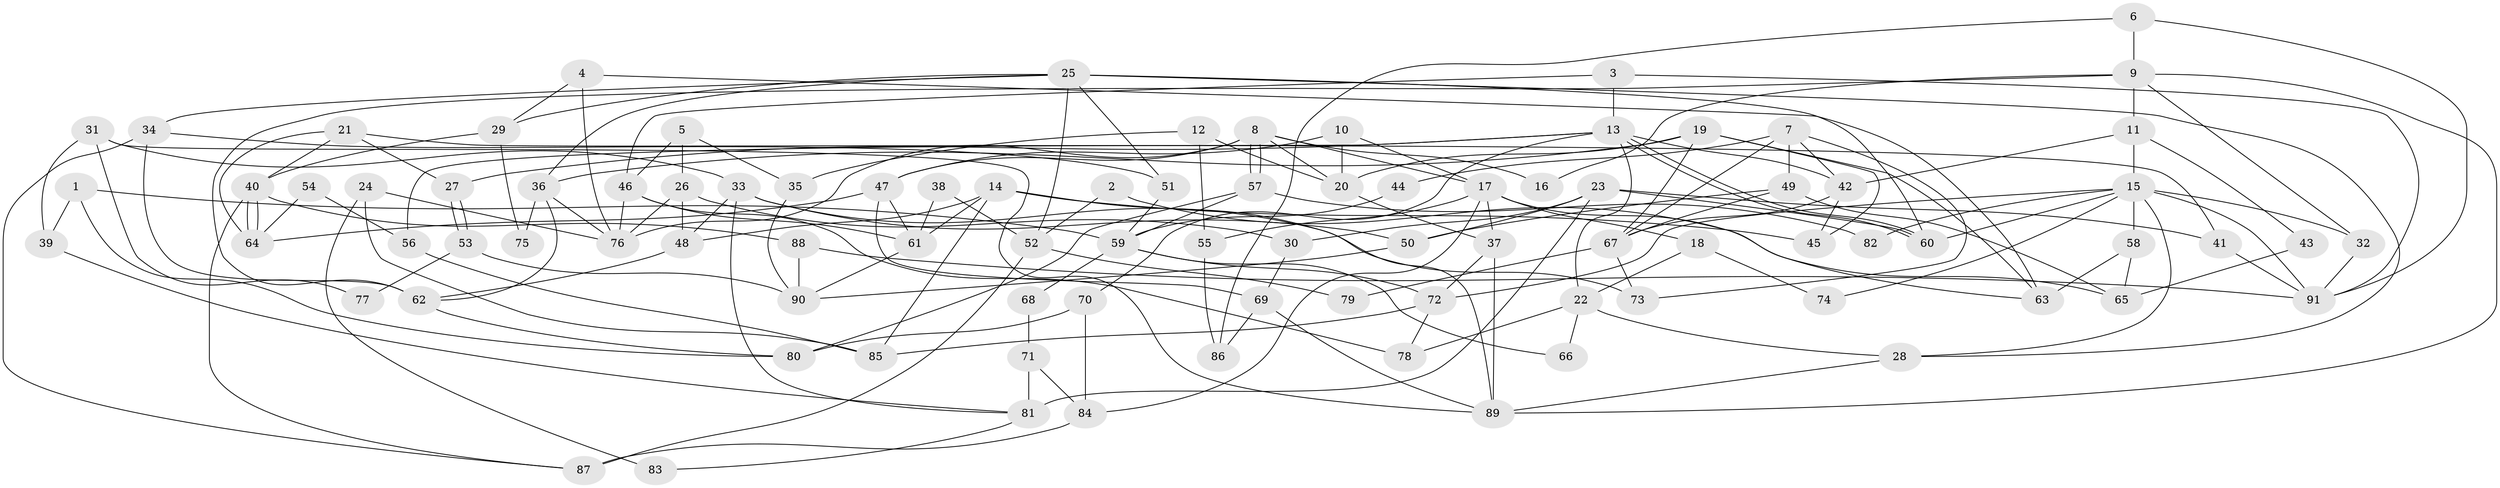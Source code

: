 // coarse degree distribution, {8: 0.07407407407407407, 3: 0.14814814814814814, 14: 0.037037037037037035, 4: 0.07407407407407407, 6: 0.07407407407407407, 13: 0.07407407407407407, 10: 0.07407407407407407, 12: 0.07407407407407407, 5: 0.14814814814814814, 9: 0.037037037037037035, 7: 0.037037037037037035, 2: 0.14814814814814814}
// Generated by graph-tools (version 1.1) at 2025/18/03/04/25 18:18:50]
// undirected, 91 vertices, 182 edges
graph export_dot {
graph [start="1"]
  node [color=gray90,style=filled];
  1;
  2;
  3;
  4;
  5;
  6;
  7;
  8;
  9;
  10;
  11;
  12;
  13;
  14;
  15;
  16;
  17;
  18;
  19;
  20;
  21;
  22;
  23;
  24;
  25;
  26;
  27;
  28;
  29;
  30;
  31;
  32;
  33;
  34;
  35;
  36;
  37;
  38;
  39;
  40;
  41;
  42;
  43;
  44;
  45;
  46;
  47;
  48;
  49;
  50;
  51;
  52;
  53;
  54;
  55;
  56;
  57;
  58;
  59;
  60;
  61;
  62;
  63;
  64;
  65;
  66;
  67;
  68;
  69;
  70;
  71;
  72;
  73;
  74;
  75;
  76;
  77;
  78;
  79;
  80;
  81;
  82;
  83;
  84;
  85;
  86;
  87;
  88;
  89;
  90;
  91;
  1 -- 59;
  1 -- 80;
  1 -- 39;
  2 -- 52;
  2 -- 65;
  3 -- 46;
  3 -- 13;
  3 -- 91;
  4 -- 29;
  4 -- 76;
  4 -- 63;
  5 -- 26;
  5 -- 46;
  5 -- 35;
  6 -- 9;
  6 -- 91;
  6 -- 86;
  7 -- 67;
  7 -- 49;
  7 -- 42;
  7 -- 44;
  7 -- 73;
  8 -- 20;
  8 -- 57;
  8 -- 57;
  8 -- 16;
  8 -- 17;
  8 -- 47;
  8 -- 76;
  9 -- 89;
  9 -- 11;
  9 -- 16;
  9 -- 32;
  9 -- 62;
  10 -- 17;
  10 -- 47;
  10 -- 20;
  11 -- 15;
  11 -- 42;
  11 -- 43;
  12 -- 35;
  12 -- 20;
  12 -- 55;
  13 -- 60;
  13 -- 60;
  13 -- 42;
  13 -- 22;
  13 -- 27;
  13 -- 56;
  13 -- 70;
  14 -- 89;
  14 -- 48;
  14 -- 45;
  14 -- 61;
  14 -- 85;
  15 -- 60;
  15 -- 32;
  15 -- 28;
  15 -- 58;
  15 -- 72;
  15 -- 74;
  15 -- 82;
  15 -- 91;
  17 -- 55;
  17 -- 18;
  17 -- 37;
  17 -- 63;
  17 -- 84;
  18 -- 22;
  18 -- 74;
  19 -- 20;
  19 -- 63;
  19 -- 36;
  19 -- 45;
  19 -- 67;
  20 -- 37;
  21 -- 40;
  21 -- 27;
  21 -- 41;
  21 -- 64;
  22 -- 28;
  22 -- 66;
  22 -- 78;
  23 -- 41;
  23 -- 60;
  23 -- 30;
  23 -- 50;
  23 -- 81;
  24 -- 85;
  24 -- 76;
  24 -- 83;
  25 -- 36;
  25 -- 28;
  25 -- 29;
  25 -- 34;
  25 -- 51;
  25 -- 52;
  25 -- 60;
  26 -- 48;
  26 -- 76;
  26 -- 30;
  27 -- 53;
  27 -- 53;
  28 -- 89;
  29 -- 40;
  29 -- 75;
  30 -- 69;
  31 -- 33;
  31 -- 39;
  31 -- 77;
  31 -- 89;
  32 -- 91;
  33 -- 73;
  33 -- 50;
  33 -- 48;
  33 -- 81;
  34 -- 62;
  34 -- 51;
  34 -- 87;
  35 -- 90;
  36 -- 76;
  36 -- 62;
  36 -- 75;
  37 -- 89;
  37 -- 72;
  38 -- 61;
  38 -- 52;
  39 -- 81;
  40 -- 87;
  40 -- 64;
  40 -- 64;
  40 -- 88;
  41 -- 91;
  42 -- 45;
  42 -- 67;
  43 -- 65;
  44 -- 59;
  46 -- 78;
  46 -- 61;
  46 -- 76;
  47 -- 64;
  47 -- 61;
  47 -- 69;
  48 -- 62;
  49 -- 67;
  49 -- 50;
  49 -- 65;
  50 -- 90;
  51 -- 59;
  52 -- 87;
  52 -- 79;
  53 -- 90;
  53 -- 77;
  54 -- 64;
  54 -- 56;
  55 -- 86;
  56 -- 85;
  57 -- 59;
  57 -- 80;
  57 -- 82;
  58 -- 63;
  58 -- 65;
  59 -- 72;
  59 -- 66;
  59 -- 68;
  61 -- 90;
  62 -- 80;
  67 -- 73;
  67 -- 79;
  68 -- 71;
  69 -- 86;
  69 -- 89;
  70 -- 80;
  70 -- 84;
  71 -- 81;
  71 -- 84;
  72 -- 78;
  72 -- 85;
  81 -- 83;
  84 -- 87;
  88 -- 91;
  88 -- 90;
}
